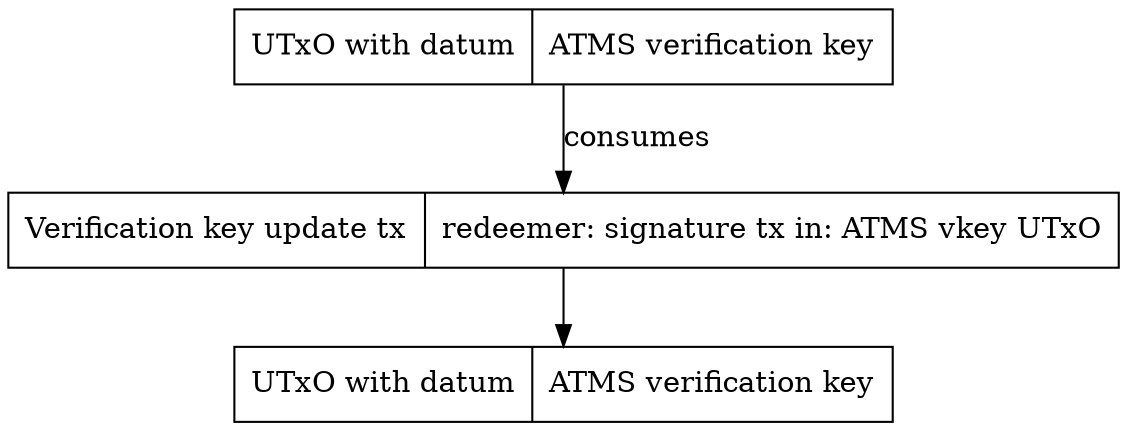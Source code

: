 strict digraph { 
  node [shape=record]

  pubKey [
    label = "UTxO with datum | ATMS verification key"
    ]

  newPubKey [
    label = "UTxO with datum | ATMS verification key"
    ]

  tx [label = "Verification key update tx |
        redeemer: signature
        tx in: ATMS vkey UTxO
      "]

  pubKey -> tx [label = "consumes"]
  tx -> newPubKey
}
